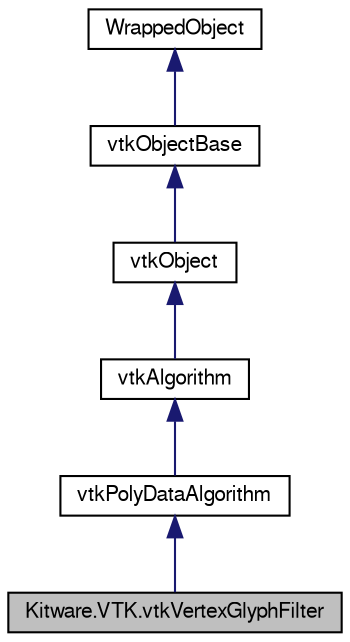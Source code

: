 digraph G
{
  bgcolor="transparent";
  edge [fontname="FreeSans",fontsize="10",labelfontname="FreeSans",labelfontsize="10"];
  node [fontname="FreeSans",fontsize="10",shape=record];
  Node1 [label="Kitware.VTK.vtkVertexGlyphFilter",height=0.2,width=0.4,color="black", fillcolor="grey75", style="filled" fontcolor="black"];
  Node2 -> Node1 [dir="back",color="midnightblue",fontsize="10",style="solid",fontname="FreeSans"];
  Node2 [label="vtkPolyDataAlgorithm",height=0.2,width=0.4,color="black",URL="$class_kitware_1_1_v_t_k_1_1vtk_poly_data_algorithm.html",tooltip="vtkPolyDataAlgorithm - Superclass for algorithms that produce only polydata as output"];
  Node3 -> Node2 [dir="back",color="midnightblue",fontsize="10",style="solid",fontname="FreeSans"];
  Node3 [label="vtkAlgorithm",height=0.2,width=0.4,color="black",URL="$class_kitware_1_1_v_t_k_1_1vtk_algorithm.html",tooltip="vtkAlgorithm - Superclass for all sources, filters, and sinks in VTK."];
  Node4 -> Node3 [dir="back",color="midnightblue",fontsize="10",style="solid",fontname="FreeSans"];
  Node4 [label="vtkObject",height=0.2,width=0.4,color="black",URL="$class_kitware_1_1_v_t_k_1_1vtk_object.html",tooltip="vtkObject - abstract base class for most VTK objects"];
  Node5 -> Node4 [dir="back",color="midnightblue",fontsize="10",style="solid",fontname="FreeSans"];
  Node5 [label="vtkObjectBase",height=0.2,width=0.4,color="black",URL="$class_kitware_1_1_v_t_k_1_1vtk_object_base.html",tooltip="vtkObjectBase - abstract base class for most VTK objects"];
  Node6 -> Node5 [dir="back",color="midnightblue",fontsize="10",style="solid",fontname="FreeSans"];
  Node6 [label="WrappedObject",height=0.2,width=0.4,color="black",URL="$class_kitware_1_1_v_t_k_1_1_wrapped_object.html",tooltip="Base class for all the mummy wrapped classes in Kitware.VTK."];
}

